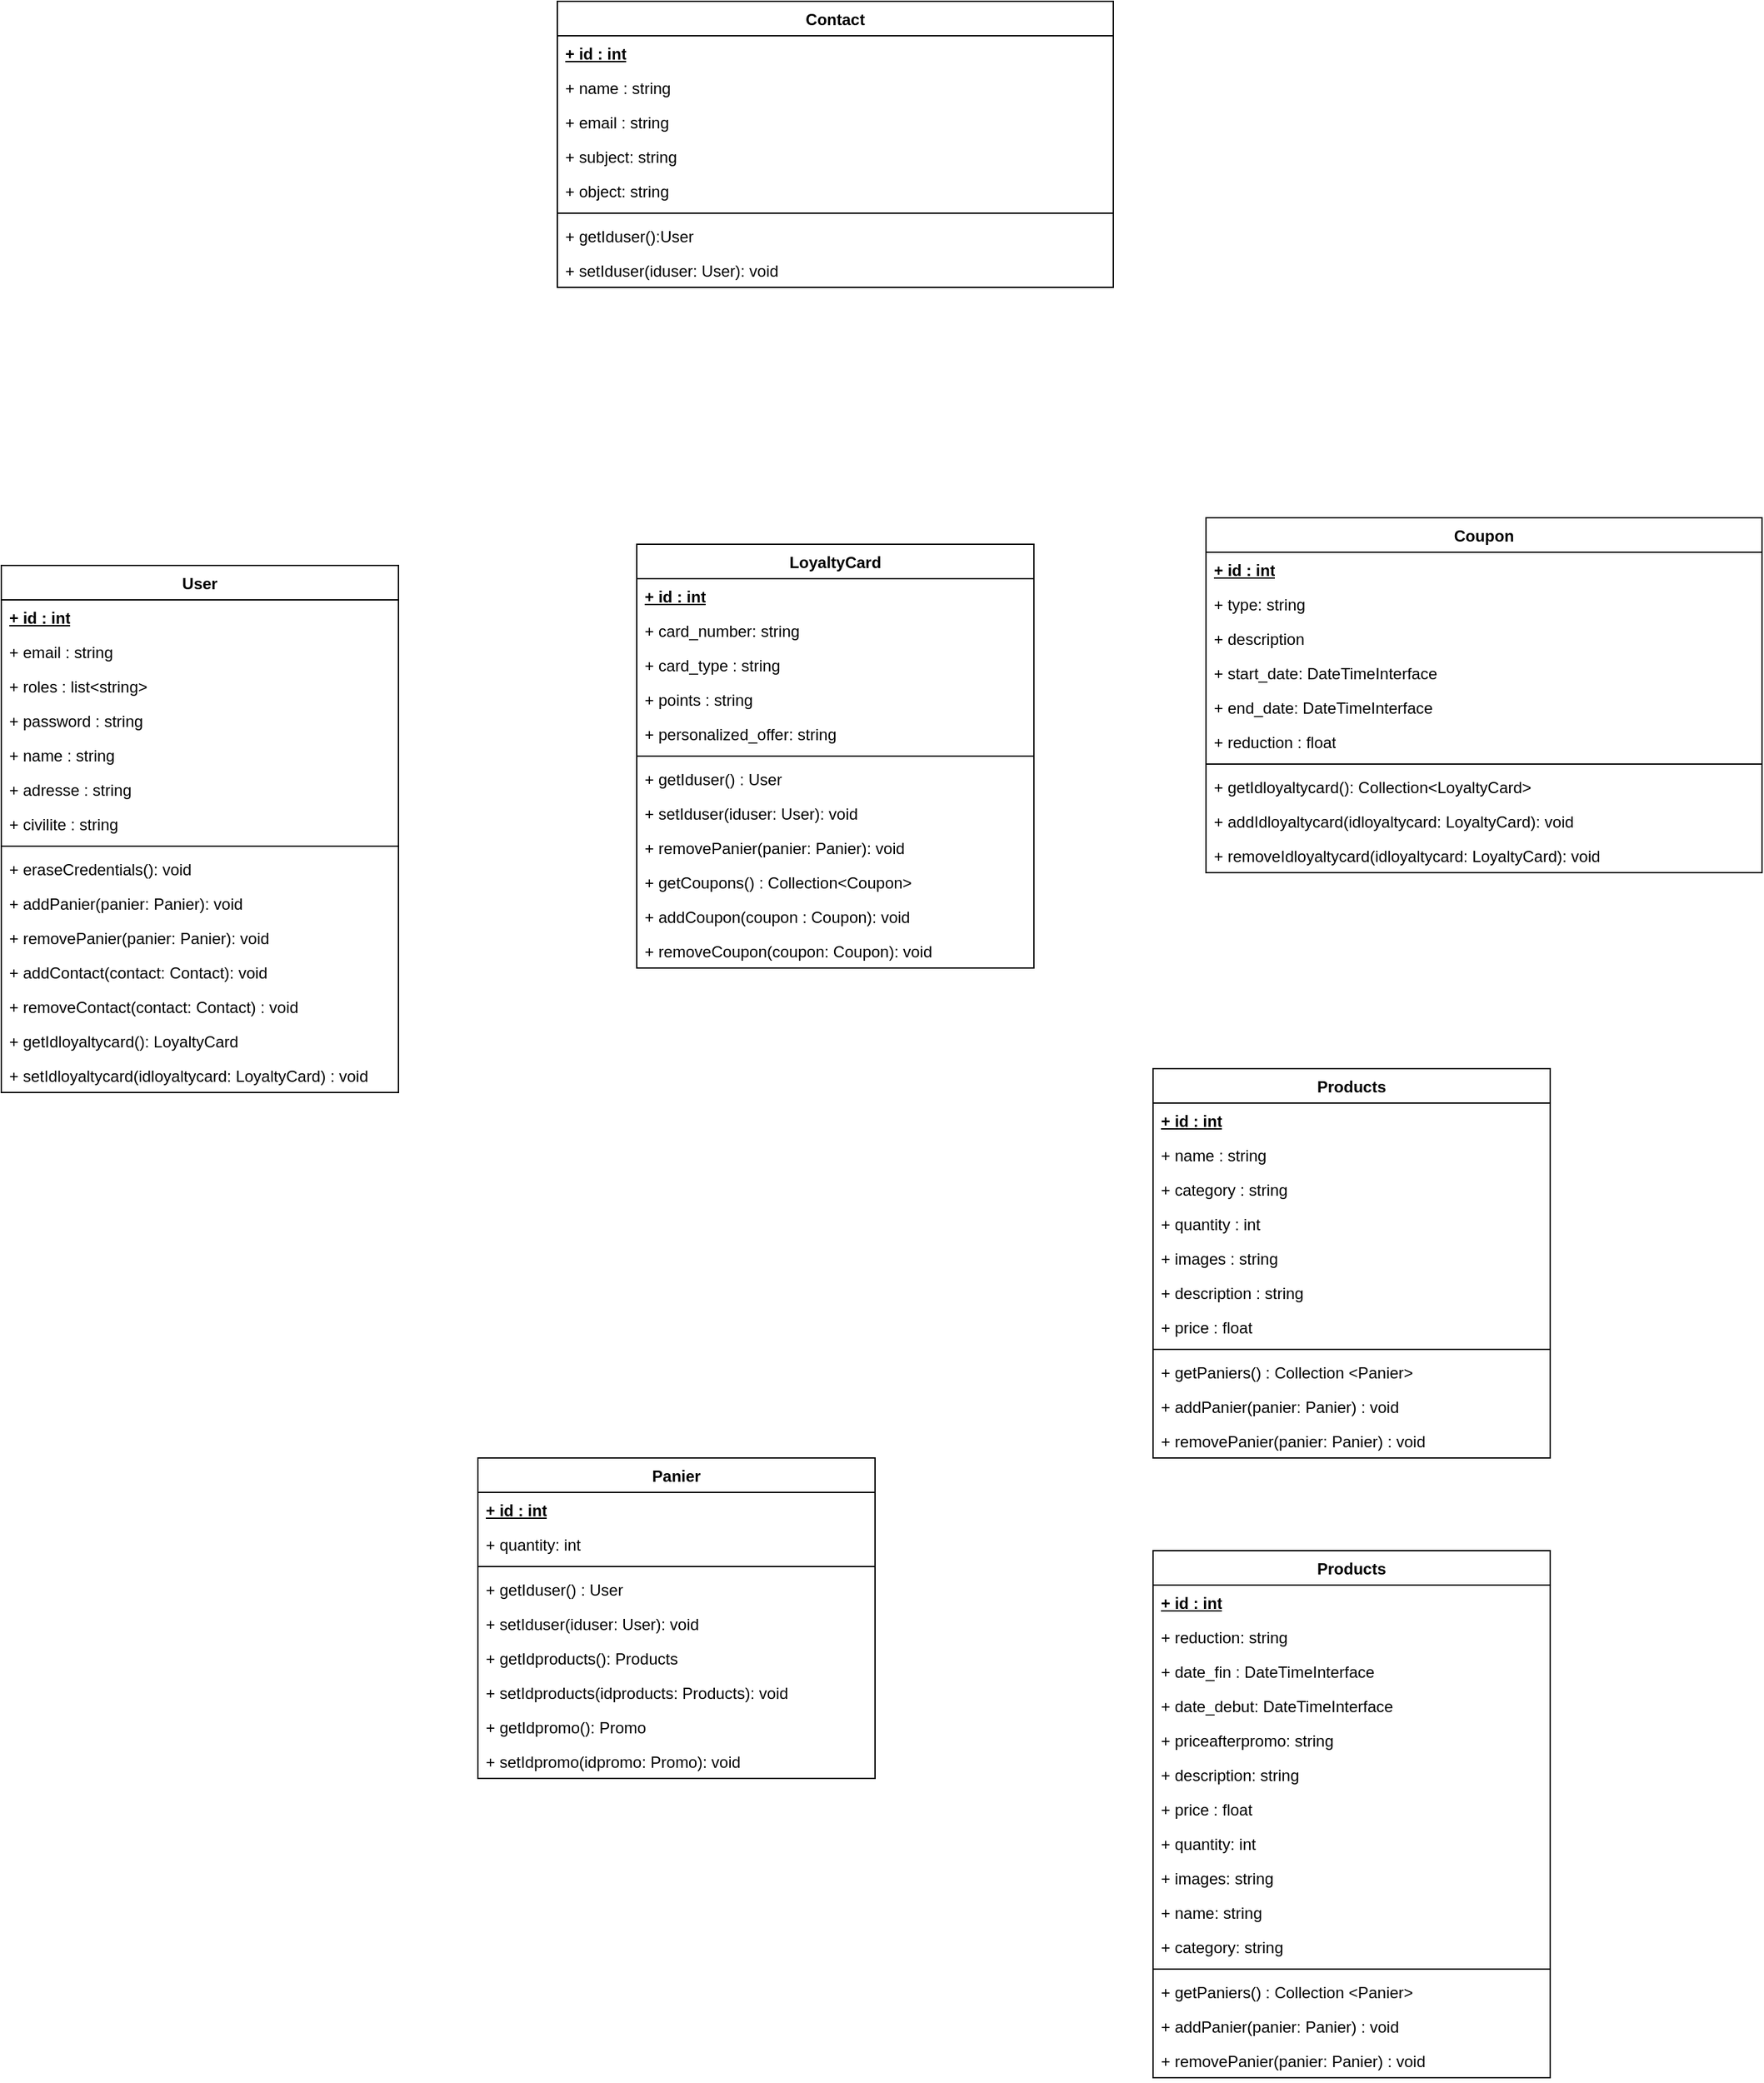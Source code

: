 <mxfile version="24.0.4" type="device">
  <diagram id="C5RBs43oDa-KdzZeNtuy" name="Page-1">
    <mxGraphModel dx="2196" dy="3225" grid="1" gridSize="10" guides="1" tooltips="1" connect="1" arrows="1" fold="1" page="1" pageScale="1" pageWidth="827" pageHeight="1169" math="0" shadow="0">
      <root>
        <mxCell id="WIyWlLk6GJQsqaUBKTNV-0" />
        <mxCell id="WIyWlLk6GJQsqaUBKTNV-1" parent="WIyWlLk6GJQsqaUBKTNV-0" />
        <mxCell id="ptott-B9hhMRcEoIsy_W-19" value="User" style="swimlane;fontStyle=1;align=center;verticalAlign=top;childLayout=stackLayout;horizontal=1;startSize=26;horizontalStack=0;resizeParent=1;resizeParentMax=0;resizeLast=0;collapsible=1;marginBottom=0;whiteSpace=wrap;html=1;" vertex="1" parent="WIyWlLk6GJQsqaUBKTNV-1">
          <mxGeometry x="80" y="-584" width="300" height="398" as="geometry" />
        </mxCell>
        <mxCell id="ptott-B9hhMRcEoIsy_W-20" value="&lt;b&gt;&lt;u&gt;+ id : int&lt;/u&gt;&lt;/b&gt;&lt;div&gt;&lt;br&gt;&lt;/div&gt;" style="text;strokeColor=none;fillColor=none;align=left;verticalAlign=top;spacingLeft=4;spacingRight=4;overflow=hidden;rotatable=0;points=[[0,0.5],[1,0.5]];portConstraint=eastwest;whiteSpace=wrap;html=1;" vertex="1" parent="ptott-B9hhMRcEoIsy_W-19">
          <mxGeometry y="26" width="300" height="26" as="geometry" />
        </mxCell>
        <mxCell id="ptott-B9hhMRcEoIsy_W-27" value="&lt;div&gt;+ email : string&lt;/div&gt;" style="text;strokeColor=none;fillColor=none;align=left;verticalAlign=top;spacingLeft=4;spacingRight=4;overflow=hidden;rotatable=0;points=[[0,0.5],[1,0.5]];portConstraint=eastwest;whiteSpace=wrap;html=1;" vertex="1" parent="ptott-B9hhMRcEoIsy_W-19">
          <mxGeometry y="52" width="300" height="26" as="geometry" />
        </mxCell>
        <mxCell id="ptott-B9hhMRcEoIsy_W-30" value="&lt;div&gt;+ roles : list&amp;lt;string&amp;gt;&lt;/div&gt;" style="text;strokeColor=none;fillColor=none;align=left;verticalAlign=top;spacingLeft=4;spacingRight=4;overflow=hidden;rotatable=0;points=[[0,0.5],[1,0.5]];portConstraint=eastwest;whiteSpace=wrap;html=1;" vertex="1" parent="ptott-B9hhMRcEoIsy_W-19">
          <mxGeometry y="78" width="300" height="26" as="geometry" />
        </mxCell>
        <mxCell id="ptott-B9hhMRcEoIsy_W-31" value="&lt;div&gt;+ password : string&lt;/div&gt;" style="text;strokeColor=none;fillColor=none;align=left;verticalAlign=top;spacingLeft=4;spacingRight=4;overflow=hidden;rotatable=0;points=[[0,0.5],[1,0.5]];portConstraint=eastwest;whiteSpace=wrap;html=1;" vertex="1" parent="ptott-B9hhMRcEoIsy_W-19">
          <mxGeometry y="104" width="300" height="26" as="geometry" />
        </mxCell>
        <mxCell id="ptott-B9hhMRcEoIsy_W-33" value="&lt;div&gt;+ name : string&lt;/div&gt;" style="text;strokeColor=none;fillColor=none;align=left;verticalAlign=top;spacingLeft=4;spacingRight=4;overflow=hidden;rotatable=0;points=[[0,0.5],[1,0.5]];portConstraint=eastwest;whiteSpace=wrap;html=1;" vertex="1" parent="ptott-B9hhMRcEoIsy_W-19">
          <mxGeometry y="130" width="300" height="26" as="geometry" />
        </mxCell>
        <mxCell id="ptott-B9hhMRcEoIsy_W-32" value="&lt;div&gt;+ adresse : string&lt;/div&gt;" style="text;strokeColor=none;fillColor=none;align=left;verticalAlign=top;spacingLeft=4;spacingRight=4;overflow=hidden;rotatable=0;points=[[0,0.5],[1,0.5]];portConstraint=eastwest;whiteSpace=wrap;html=1;" vertex="1" parent="ptott-B9hhMRcEoIsy_W-19">
          <mxGeometry y="156" width="300" height="26" as="geometry" />
        </mxCell>
        <mxCell id="ptott-B9hhMRcEoIsy_W-34" value="&lt;div&gt;+ civilite : string&lt;/div&gt;" style="text;strokeColor=none;fillColor=none;align=left;verticalAlign=top;spacingLeft=4;spacingRight=4;overflow=hidden;rotatable=0;points=[[0,0.5],[1,0.5]];portConstraint=eastwest;whiteSpace=wrap;html=1;" vertex="1" parent="ptott-B9hhMRcEoIsy_W-19">
          <mxGeometry y="182" width="300" height="26" as="geometry" />
        </mxCell>
        <mxCell id="ptott-B9hhMRcEoIsy_W-21" value="" style="line;strokeWidth=1;fillColor=none;align=left;verticalAlign=middle;spacingTop=-1;spacingLeft=3;spacingRight=3;rotatable=0;labelPosition=right;points=[];portConstraint=eastwest;strokeColor=inherit;" vertex="1" parent="ptott-B9hhMRcEoIsy_W-19">
          <mxGeometry y="208" width="300" height="8" as="geometry" />
        </mxCell>
        <mxCell id="ptott-B9hhMRcEoIsy_W-22" value="+&amp;nbsp;&lt;span style=&quot;background-color: initial;&quot;&gt;eraseCredentials(): void&lt;/span&gt;" style="text;strokeColor=none;fillColor=none;align=left;verticalAlign=top;spacingLeft=4;spacingRight=4;overflow=hidden;rotatable=0;points=[[0,0.5],[1,0.5]];portConstraint=eastwest;whiteSpace=wrap;html=1;" vertex="1" parent="ptott-B9hhMRcEoIsy_W-19">
          <mxGeometry y="216" width="300" height="26" as="geometry" />
        </mxCell>
        <mxCell id="ptott-B9hhMRcEoIsy_W-24" value="+&amp;nbsp;&lt;span style=&quot;background-color: initial;&quot;&gt;addPanier(panier: Panier): void&lt;/span&gt;" style="text;strokeColor=none;fillColor=none;align=left;verticalAlign=top;spacingLeft=4;spacingRight=4;overflow=hidden;rotatable=0;points=[[0,0.5],[1,0.5]];portConstraint=eastwest;whiteSpace=wrap;html=1;" vertex="1" parent="ptott-B9hhMRcEoIsy_W-19">
          <mxGeometry y="242" width="300" height="26" as="geometry" />
        </mxCell>
        <mxCell id="ptott-B9hhMRcEoIsy_W-25" value="+&amp;nbsp;&lt;span style=&quot;background-color: initial;&quot;&gt;removePanier(panier: Panier): void&lt;/span&gt;" style="text;strokeColor=none;fillColor=none;align=left;verticalAlign=top;spacingLeft=4;spacingRight=4;overflow=hidden;rotatable=0;points=[[0,0.5],[1,0.5]];portConstraint=eastwest;whiteSpace=wrap;html=1;" vertex="1" parent="ptott-B9hhMRcEoIsy_W-19">
          <mxGeometry y="268" width="300" height="26" as="geometry" />
        </mxCell>
        <mxCell id="ptott-B9hhMRcEoIsy_W-26" value="+ addContact(contact: Contact): void" style="text;strokeColor=none;fillColor=none;align=left;verticalAlign=top;spacingLeft=4;spacingRight=4;overflow=hidden;rotatable=0;points=[[0,0.5],[1,0.5]];portConstraint=eastwest;whiteSpace=wrap;html=1;" vertex="1" parent="ptott-B9hhMRcEoIsy_W-19">
          <mxGeometry y="294" width="300" height="26" as="geometry" />
        </mxCell>
        <mxCell id="ptott-B9hhMRcEoIsy_W-37" value="+ removeContact(contact: Contact) : void" style="text;strokeColor=none;fillColor=none;align=left;verticalAlign=top;spacingLeft=4;spacingRight=4;overflow=hidden;rotatable=0;points=[[0,0.5],[1,0.5]];portConstraint=eastwest;whiteSpace=wrap;html=1;" vertex="1" parent="ptott-B9hhMRcEoIsy_W-19">
          <mxGeometry y="320" width="300" height="26" as="geometry" />
        </mxCell>
        <mxCell id="ptott-B9hhMRcEoIsy_W-38" value="+ getIdloyaltycard(): LoyaltyCard" style="text;strokeColor=none;fillColor=none;align=left;verticalAlign=top;spacingLeft=4;spacingRight=4;overflow=hidden;rotatable=0;points=[[0,0.5],[1,0.5]];portConstraint=eastwest;whiteSpace=wrap;html=1;" vertex="1" parent="ptott-B9hhMRcEoIsy_W-19">
          <mxGeometry y="346" width="300" height="26" as="geometry" />
        </mxCell>
        <mxCell id="ptott-B9hhMRcEoIsy_W-39" value="+ setIdloyaltycard(idloyaltycard: LoyaltyCard) : void" style="text;strokeColor=none;fillColor=none;align=left;verticalAlign=top;spacingLeft=4;spacingRight=4;overflow=hidden;rotatable=0;points=[[0,0.5],[1,0.5]];portConstraint=eastwest;whiteSpace=wrap;html=1;" vertex="1" parent="ptott-B9hhMRcEoIsy_W-19">
          <mxGeometry y="372" width="300" height="26" as="geometry" />
        </mxCell>
        <mxCell id="ptott-B9hhMRcEoIsy_W-41" value="LoyaltyCard" style="swimlane;fontStyle=1;align=center;verticalAlign=top;childLayout=stackLayout;horizontal=1;startSize=26;horizontalStack=0;resizeParent=1;resizeParentMax=0;resizeLast=0;collapsible=1;marginBottom=0;whiteSpace=wrap;html=1;" vertex="1" parent="WIyWlLk6GJQsqaUBKTNV-1">
          <mxGeometry x="560" y="-600" width="300" height="320" as="geometry" />
        </mxCell>
        <mxCell id="ptott-B9hhMRcEoIsy_W-42" value="&lt;b&gt;&lt;u&gt;+ id : int&lt;/u&gt;&lt;/b&gt;&lt;div&gt;&lt;br&gt;&lt;/div&gt;" style="text;strokeColor=none;fillColor=none;align=left;verticalAlign=top;spacingLeft=4;spacingRight=4;overflow=hidden;rotatable=0;points=[[0,0.5],[1,0.5]];portConstraint=eastwest;whiteSpace=wrap;html=1;" vertex="1" parent="ptott-B9hhMRcEoIsy_W-41">
          <mxGeometry y="26" width="300" height="26" as="geometry" />
        </mxCell>
        <mxCell id="ptott-B9hhMRcEoIsy_W-43" value="&lt;div&gt;+ card_number: string&lt;/div&gt;" style="text;strokeColor=none;fillColor=none;align=left;verticalAlign=top;spacingLeft=4;spacingRight=4;overflow=hidden;rotatable=0;points=[[0,0.5],[1,0.5]];portConstraint=eastwest;whiteSpace=wrap;html=1;" vertex="1" parent="ptott-B9hhMRcEoIsy_W-41">
          <mxGeometry y="52" width="300" height="26" as="geometry" />
        </mxCell>
        <mxCell id="ptott-B9hhMRcEoIsy_W-44" value="&lt;div&gt;+ card_type : string&lt;/div&gt;" style="text;strokeColor=none;fillColor=none;align=left;verticalAlign=top;spacingLeft=4;spacingRight=4;overflow=hidden;rotatable=0;points=[[0,0.5],[1,0.5]];portConstraint=eastwest;whiteSpace=wrap;html=1;" vertex="1" parent="ptott-B9hhMRcEoIsy_W-41">
          <mxGeometry y="78" width="300" height="26" as="geometry" />
        </mxCell>
        <mxCell id="ptott-B9hhMRcEoIsy_W-45" value="&lt;div&gt;+ points : string&lt;/div&gt;" style="text;strokeColor=none;fillColor=none;align=left;verticalAlign=top;spacingLeft=4;spacingRight=4;overflow=hidden;rotatable=0;points=[[0,0.5],[1,0.5]];portConstraint=eastwest;whiteSpace=wrap;html=1;" vertex="1" parent="ptott-B9hhMRcEoIsy_W-41">
          <mxGeometry y="104" width="300" height="26" as="geometry" />
        </mxCell>
        <mxCell id="ptott-B9hhMRcEoIsy_W-46" value="&lt;div&gt;+ personalized_offer: string&lt;/div&gt;" style="text;strokeColor=none;fillColor=none;align=left;verticalAlign=top;spacingLeft=4;spacingRight=4;overflow=hidden;rotatable=0;points=[[0,0.5],[1,0.5]];portConstraint=eastwest;whiteSpace=wrap;html=1;" vertex="1" parent="ptott-B9hhMRcEoIsy_W-41">
          <mxGeometry y="130" width="300" height="26" as="geometry" />
        </mxCell>
        <mxCell id="ptott-B9hhMRcEoIsy_W-49" value="" style="line;strokeWidth=1;fillColor=none;align=left;verticalAlign=middle;spacingTop=-1;spacingLeft=3;spacingRight=3;rotatable=0;labelPosition=right;points=[];portConstraint=eastwest;strokeColor=inherit;" vertex="1" parent="ptott-B9hhMRcEoIsy_W-41">
          <mxGeometry y="156" width="300" height="8" as="geometry" />
        </mxCell>
        <mxCell id="ptott-B9hhMRcEoIsy_W-50" value="+ getIduser() : User" style="text;strokeColor=none;fillColor=none;align=left;verticalAlign=top;spacingLeft=4;spacingRight=4;overflow=hidden;rotatable=0;points=[[0,0.5],[1,0.5]];portConstraint=eastwest;whiteSpace=wrap;html=1;" vertex="1" parent="ptott-B9hhMRcEoIsy_W-41">
          <mxGeometry y="164" width="300" height="26" as="geometry" />
        </mxCell>
        <mxCell id="ptott-B9hhMRcEoIsy_W-51" value="+ setIduser(iduser: User): void" style="text;strokeColor=none;fillColor=none;align=left;verticalAlign=top;spacingLeft=4;spacingRight=4;overflow=hidden;rotatable=0;points=[[0,0.5],[1,0.5]];portConstraint=eastwest;whiteSpace=wrap;html=1;" vertex="1" parent="ptott-B9hhMRcEoIsy_W-41">
          <mxGeometry y="190" width="300" height="26" as="geometry" />
        </mxCell>
        <mxCell id="ptott-B9hhMRcEoIsy_W-52" value="+&amp;nbsp;&lt;span style=&quot;background-color: initial;&quot;&gt;removePanier(panier: Panier): void&lt;/span&gt;" style="text;strokeColor=none;fillColor=none;align=left;verticalAlign=top;spacingLeft=4;spacingRight=4;overflow=hidden;rotatable=0;points=[[0,0.5],[1,0.5]];portConstraint=eastwest;whiteSpace=wrap;html=1;" vertex="1" parent="ptott-B9hhMRcEoIsy_W-41">
          <mxGeometry y="216" width="300" height="26" as="geometry" />
        </mxCell>
        <mxCell id="ptott-B9hhMRcEoIsy_W-53" value="+ getCoupons() : Collection&amp;lt;Coupon&amp;gt;" style="text;strokeColor=none;fillColor=none;align=left;verticalAlign=top;spacingLeft=4;spacingRight=4;overflow=hidden;rotatable=0;points=[[0,0.5],[1,0.5]];portConstraint=eastwest;whiteSpace=wrap;html=1;" vertex="1" parent="ptott-B9hhMRcEoIsy_W-41">
          <mxGeometry y="242" width="300" height="26" as="geometry" />
        </mxCell>
        <mxCell id="ptott-B9hhMRcEoIsy_W-54" value="+ addCoupon(coupon : Coupon): void" style="text;strokeColor=none;fillColor=none;align=left;verticalAlign=top;spacingLeft=4;spacingRight=4;overflow=hidden;rotatable=0;points=[[0,0.5],[1,0.5]];portConstraint=eastwest;whiteSpace=wrap;html=1;" vertex="1" parent="ptott-B9hhMRcEoIsy_W-41">
          <mxGeometry y="268" width="300" height="26" as="geometry" />
        </mxCell>
        <mxCell id="ptott-B9hhMRcEoIsy_W-55" value="+ removeCoupon(coupon: Coupon): void" style="text;strokeColor=none;fillColor=none;align=left;verticalAlign=top;spacingLeft=4;spacingRight=4;overflow=hidden;rotatable=0;points=[[0,0.5],[1,0.5]];portConstraint=eastwest;whiteSpace=wrap;html=1;" vertex="1" parent="ptott-B9hhMRcEoIsy_W-41">
          <mxGeometry y="294" width="300" height="26" as="geometry" />
        </mxCell>
        <mxCell id="ptott-B9hhMRcEoIsy_W-59" value="Panier" style="swimlane;fontStyle=1;align=center;verticalAlign=top;childLayout=stackLayout;horizontal=1;startSize=26;horizontalStack=0;resizeParent=1;resizeParentMax=0;resizeLast=0;collapsible=1;marginBottom=0;whiteSpace=wrap;html=1;" vertex="1" parent="WIyWlLk6GJQsqaUBKTNV-1">
          <mxGeometry x="440" y="90" width="300" height="242" as="geometry" />
        </mxCell>
        <mxCell id="ptott-B9hhMRcEoIsy_W-60" value="&lt;b&gt;&lt;u&gt;+ id : int&lt;/u&gt;&lt;/b&gt;&lt;div&gt;&lt;br&gt;&lt;/div&gt;" style="text;strokeColor=none;fillColor=none;align=left;verticalAlign=top;spacingLeft=4;spacingRight=4;overflow=hidden;rotatable=0;points=[[0,0.5],[1,0.5]];portConstraint=eastwest;whiteSpace=wrap;html=1;" vertex="1" parent="ptott-B9hhMRcEoIsy_W-59">
          <mxGeometry y="26" width="300" height="26" as="geometry" />
        </mxCell>
        <mxCell id="ptott-B9hhMRcEoIsy_W-62" value="&lt;div&gt;+ quantity: int&lt;/div&gt;" style="text;strokeColor=none;fillColor=none;align=left;verticalAlign=top;spacingLeft=4;spacingRight=4;overflow=hidden;rotatable=0;points=[[0,0.5],[1,0.5]];portConstraint=eastwest;whiteSpace=wrap;html=1;" vertex="1" parent="ptott-B9hhMRcEoIsy_W-59">
          <mxGeometry y="52" width="300" height="26" as="geometry" />
        </mxCell>
        <mxCell id="ptott-B9hhMRcEoIsy_W-65" value="" style="line;strokeWidth=1;fillColor=none;align=left;verticalAlign=middle;spacingTop=-1;spacingLeft=3;spacingRight=3;rotatable=0;labelPosition=right;points=[];portConstraint=eastwest;strokeColor=inherit;" vertex="1" parent="ptott-B9hhMRcEoIsy_W-59">
          <mxGeometry y="78" width="300" height="8" as="geometry" />
        </mxCell>
        <mxCell id="ptott-B9hhMRcEoIsy_W-66" value="+ getIduser() : User" style="text;strokeColor=none;fillColor=none;align=left;verticalAlign=top;spacingLeft=4;spacingRight=4;overflow=hidden;rotatable=0;points=[[0,0.5],[1,0.5]];portConstraint=eastwest;whiteSpace=wrap;html=1;" vertex="1" parent="ptott-B9hhMRcEoIsy_W-59">
          <mxGeometry y="86" width="300" height="26" as="geometry" />
        </mxCell>
        <mxCell id="ptott-B9hhMRcEoIsy_W-67" value="+ setIduser(iduser: User): void" style="text;strokeColor=none;fillColor=none;align=left;verticalAlign=top;spacingLeft=4;spacingRight=4;overflow=hidden;rotatable=0;points=[[0,0.5],[1,0.5]];portConstraint=eastwest;whiteSpace=wrap;html=1;" vertex="1" parent="ptott-B9hhMRcEoIsy_W-59">
          <mxGeometry y="112" width="300" height="26" as="geometry" />
        </mxCell>
        <mxCell id="ptott-B9hhMRcEoIsy_W-68" value="+ getIdproducts(): Products" style="text;strokeColor=none;fillColor=none;align=left;verticalAlign=top;spacingLeft=4;spacingRight=4;overflow=hidden;rotatable=0;points=[[0,0.5],[1,0.5]];portConstraint=eastwest;whiteSpace=wrap;html=1;" vertex="1" parent="ptott-B9hhMRcEoIsy_W-59">
          <mxGeometry y="138" width="300" height="26" as="geometry" />
        </mxCell>
        <mxCell id="ptott-B9hhMRcEoIsy_W-69" value="+ setIdproducts(idproducts: Products): void" style="text;strokeColor=none;fillColor=none;align=left;verticalAlign=top;spacingLeft=4;spacingRight=4;overflow=hidden;rotatable=0;points=[[0,0.5],[1,0.5]];portConstraint=eastwest;whiteSpace=wrap;html=1;" vertex="1" parent="ptott-B9hhMRcEoIsy_W-59">
          <mxGeometry y="164" width="300" height="26" as="geometry" />
        </mxCell>
        <mxCell id="ptott-B9hhMRcEoIsy_W-70" value="+ getIdpromo(): Promo" style="text;strokeColor=none;fillColor=none;align=left;verticalAlign=top;spacingLeft=4;spacingRight=4;overflow=hidden;rotatable=0;points=[[0,0.5],[1,0.5]];portConstraint=eastwest;whiteSpace=wrap;html=1;" vertex="1" parent="ptott-B9hhMRcEoIsy_W-59">
          <mxGeometry y="190" width="300" height="26" as="geometry" />
        </mxCell>
        <mxCell id="ptott-B9hhMRcEoIsy_W-71" value="+ setIdpromo(idpromo: Promo): void" style="text;strokeColor=none;fillColor=none;align=left;verticalAlign=top;spacingLeft=4;spacingRight=4;overflow=hidden;rotatable=0;points=[[0,0.5],[1,0.5]];portConstraint=eastwest;whiteSpace=wrap;html=1;" vertex="1" parent="ptott-B9hhMRcEoIsy_W-59">
          <mxGeometry y="216" width="300" height="26" as="geometry" />
        </mxCell>
        <mxCell id="ptott-B9hhMRcEoIsy_W-85" value="Products" style="swimlane;fontStyle=1;align=center;verticalAlign=top;childLayout=stackLayout;horizontal=1;startSize=26;horizontalStack=0;resizeParent=1;resizeParentMax=0;resizeLast=0;collapsible=1;marginBottom=0;whiteSpace=wrap;html=1;" vertex="1" parent="WIyWlLk6GJQsqaUBKTNV-1">
          <mxGeometry x="950" y="-204" width="300" height="294" as="geometry" />
        </mxCell>
        <mxCell id="ptott-B9hhMRcEoIsy_W-86" value="&lt;b&gt;&lt;u&gt;+ id : int&lt;/u&gt;&lt;/b&gt;&lt;div&gt;&lt;br&gt;&lt;/div&gt;" style="text;strokeColor=none;fillColor=none;align=left;verticalAlign=top;spacingLeft=4;spacingRight=4;overflow=hidden;rotatable=0;points=[[0,0.5],[1,0.5]];portConstraint=eastwest;whiteSpace=wrap;html=1;" vertex="1" parent="ptott-B9hhMRcEoIsy_W-85">
          <mxGeometry y="26" width="300" height="26" as="geometry" />
        </mxCell>
        <mxCell id="ptott-B9hhMRcEoIsy_W-90" value="&lt;div&gt;+ name : string&lt;/div&gt;" style="text;strokeColor=none;fillColor=none;align=left;verticalAlign=top;spacingLeft=4;spacingRight=4;overflow=hidden;rotatable=0;points=[[0,0.5],[1,0.5]];portConstraint=eastwest;whiteSpace=wrap;html=1;" vertex="1" parent="ptott-B9hhMRcEoIsy_W-85">
          <mxGeometry y="52" width="300" height="26" as="geometry" />
        </mxCell>
        <mxCell id="ptott-B9hhMRcEoIsy_W-91" value="&lt;div&gt;+ category : string&lt;/div&gt;" style="text;strokeColor=none;fillColor=none;align=left;verticalAlign=top;spacingLeft=4;spacingRight=4;overflow=hidden;rotatable=0;points=[[0,0.5],[1,0.5]];portConstraint=eastwest;whiteSpace=wrap;html=1;" vertex="1" parent="ptott-B9hhMRcEoIsy_W-85">
          <mxGeometry y="78" width="300" height="26" as="geometry" />
        </mxCell>
        <mxCell id="ptott-B9hhMRcEoIsy_W-92" value="&lt;div&gt;+ quantity : int&lt;/div&gt;" style="text;strokeColor=none;fillColor=none;align=left;verticalAlign=top;spacingLeft=4;spacingRight=4;overflow=hidden;rotatable=0;points=[[0,0.5],[1,0.5]];portConstraint=eastwest;whiteSpace=wrap;html=1;" vertex="1" parent="ptott-B9hhMRcEoIsy_W-85">
          <mxGeometry y="104" width="300" height="26" as="geometry" />
        </mxCell>
        <mxCell id="ptott-B9hhMRcEoIsy_W-101" value="&lt;div&gt;+ images : string&lt;/div&gt;" style="text;strokeColor=none;fillColor=none;align=left;verticalAlign=top;spacingLeft=4;spacingRight=4;overflow=hidden;rotatable=0;points=[[0,0.5],[1,0.5]];portConstraint=eastwest;whiteSpace=wrap;html=1;" vertex="1" parent="ptott-B9hhMRcEoIsy_W-85">
          <mxGeometry y="130" width="300" height="26" as="geometry" />
        </mxCell>
        <mxCell id="ptott-B9hhMRcEoIsy_W-102" value="&lt;div&gt;+ description : string&lt;/div&gt;" style="text;strokeColor=none;fillColor=none;align=left;verticalAlign=top;spacingLeft=4;spacingRight=4;overflow=hidden;rotatable=0;points=[[0,0.5],[1,0.5]];portConstraint=eastwest;whiteSpace=wrap;html=1;" vertex="1" parent="ptott-B9hhMRcEoIsy_W-85">
          <mxGeometry y="156" width="300" height="26" as="geometry" />
        </mxCell>
        <mxCell id="ptott-B9hhMRcEoIsy_W-103" value="&lt;div&gt;+ price : float&lt;/div&gt;" style="text;strokeColor=none;fillColor=none;align=left;verticalAlign=top;spacingLeft=4;spacingRight=4;overflow=hidden;rotatable=0;points=[[0,0.5],[1,0.5]];portConstraint=eastwest;whiteSpace=wrap;html=1;" vertex="1" parent="ptott-B9hhMRcEoIsy_W-85">
          <mxGeometry y="182" width="300" height="26" as="geometry" />
        </mxCell>
        <mxCell id="ptott-B9hhMRcEoIsy_W-93" value="" style="line;strokeWidth=1;fillColor=none;align=left;verticalAlign=middle;spacingTop=-1;spacingLeft=3;spacingRight=3;rotatable=0;labelPosition=right;points=[];portConstraint=eastwest;strokeColor=inherit;" vertex="1" parent="ptott-B9hhMRcEoIsy_W-85">
          <mxGeometry y="208" width="300" height="8" as="geometry" />
        </mxCell>
        <mxCell id="ptott-B9hhMRcEoIsy_W-94" value="&lt;span style=&quot;background-color: initial;&quot;&gt;+ getPaniers() : Collection &amp;lt;Panier&amp;gt;&lt;/span&gt;" style="text;strokeColor=none;fillColor=none;align=left;verticalAlign=top;spacingLeft=4;spacingRight=4;overflow=hidden;rotatable=0;points=[[0,0.5],[1,0.5]];portConstraint=eastwest;whiteSpace=wrap;html=1;" vertex="1" parent="ptott-B9hhMRcEoIsy_W-85">
          <mxGeometry y="216" width="300" height="26" as="geometry" />
        </mxCell>
        <mxCell id="ptott-B9hhMRcEoIsy_W-95" value="+ addPanier(panier: Panier) : void" style="text;strokeColor=none;fillColor=none;align=left;verticalAlign=top;spacingLeft=4;spacingRight=4;overflow=hidden;rotatable=0;points=[[0,0.5],[1,0.5]];portConstraint=eastwest;whiteSpace=wrap;html=1;" vertex="1" parent="ptott-B9hhMRcEoIsy_W-85">
          <mxGeometry y="242" width="300" height="26" as="geometry" />
        </mxCell>
        <mxCell id="ptott-B9hhMRcEoIsy_W-96" value="+ removePanier(panier: Panier) : void" style="text;strokeColor=none;fillColor=none;align=left;verticalAlign=top;spacingLeft=4;spacingRight=4;overflow=hidden;rotatable=0;points=[[0,0.5],[1,0.5]];portConstraint=eastwest;whiteSpace=wrap;html=1;" vertex="1" parent="ptott-B9hhMRcEoIsy_W-85">
          <mxGeometry y="268" width="300" height="26" as="geometry" />
        </mxCell>
        <mxCell id="ptott-B9hhMRcEoIsy_W-105" value="Products" style="swimlane;fontStyle=1;align=center;verticalAlign=top;childLayout=stackLayout;horizontal=1;startSize=26;horizontalStack=0;resizeParent=1;resizeParentMax=0;resizeLast=0;collapsible=1;marginBottom=0;whiteSpace=wrap;html=1;" vertex="1" parent="WIyWlLk6GJQsqaUBKTNV-1">
          <mxGeometry x="950" y="160" width="300" height="398" as="geometry" />
        </mxCell>
        <mxCell id="ptott-B9hhMRcEoIsy_W-106" value="&lt;b&gt;&lt;u&gt;+ id : int&lt;/u&gt;&lt;/b&gt;&lt;div&gt;&lt;br&gt;&lt;/div&gt;" style="text;strokeColor=none;fillColor=none;align=left;verticalAlign=top;spacingLeft=4;spacingRight=4;overflow=hidden;rotatable=0;points=[[0,0.5],[1,0.5]];portConstraint=eastwest;whiteSpace=wrap;html=1;" vertex="1" parent="ptott-B9hhMRcEoIsy_W-105">
          <mxGeometry y="26" width="300" height="26" as="geometry" />
        </mxCell>
        <mxCell id="ptott-B9hhMRcEoIsy_W-107" value="&lt;div&gt;+ reduction: string&lt;/div&gt;" style="text;strokeColor=none;fillColor=none;align=left;verticalAlign=top;spacingLeft=4;spacingRight=4;overflow=hidden;rotatable=0;points=[[0,0.5],[1,0.5]];portConstraint=eastwest;whiteSpace=wrap;html=1;" vertex="1" parent="ptott-B9hhMRcEoIsy_W-105">
          <mxGeometry y="52" width="300" height="26" as="geometry" />
        </mxCell>
        <mxCell id="ptott-B9hhMRcEoIsy_W-108" value="&lt;div&gt;+ date_fin : DateTimeInterface&lt;/div&gt;" style="text;strokeColor=none;fillColor=none;align=left;verticalAlign=top;spacingLeft=4;spacingRight=4;overflow=hidden;rotatable=0;points=[[0,0.5],[1,0.5]];portConstraint=eastwest;whiteSpace=wrap;html=1;" vertex="1" parent="ptott-B9hhMRcEoIsy_W-105">
          <mxGeometry y="78" width="300" height="26" as="geometry" />
        </mxCell>
        <mxCell id="ptott-B9hhMRcEoIsy_W-109" value="&lt;div&gt;+ date_debut: DateTimeInterface&lt;/div&gt;" style="text;strokeColor=none;fillColor=none;align=left;verticalAlign=top;spacingLeft=4;spacingRight=4;overflow=hidden;rotatable=0;points=[[0,0.5],[1,0.5]];portConstraint=eastwest;whiteSpace=wrap;html=1;" vertex="1" parent="ptott-B9hhMRcEoIsy_W-105">
          <mxGeometry y="104" width="300" height="26" as="geometry" />
        </mxCell>
        <mxCell id="ptott-B9hhMRcEoIsy_W-110" value="&lt;div&gt;+ priceafterpromo: string&lt;/div&gt;" style="text;strokeColor=none;fillColor=none;align=left;verticalAlign=top;spacingLeft=4;spacingRight=4;overflow=hidden;rotatable=0;points=[[0,0.5],[1,0.5]];portConstraint=eastwest;whiteSpace=wrap;html=1;" vertex="1" parent="ptott-B9hhMRcEoIsy_W-105">
          <mxGeometry y="130" width="300" height="26" as="geometry" />
        </mxCell>
        <mxCell id="ptott-B9hhMRcEoIsy_W-111" value="&lt;div&gt;+ description: string&lt;/div&gt;" style="text;strokeColor=none;fillColor=none;align=left;verticalAlign=top;spacingLeft=4;spacingRight=4;overflow=hidden;rotatable=0;points=[[0,0.5],[1,0.5]];portConstraint=eastwest;whiteSpace=wrap;html=1;" vertex="1" parent="ptott-B9hhMRcEoIsy_W-105">
          <mxGeometry y="156" width="300" height="26" as="geometry" />
        </mxCell>
        <mxCell id="ptott-B9hhMRcEoIsy_W-112" value="&lt;div&gt;+ price : float&lt;/div&gt;" style="text;strokeColor=none;fillColor=none;align=left;verticalAlign=top;spacingLeft=4;spacingRight=4;overflow=hidden;rotatable=0;points=[[0,0.5],[1,0.5]];portConstraint=eastwest;whiteSpace=wrap;html=1;" vertex="1" parent="ptott-B9hhMRcEoIsy_W-105">
          <mxGeometry y="182" width="300" height="26" as="geometry" />
        </mxCell>
        <mxCell id="ptott-B9hhMRcEoIsy_W-117" value="&lt;div&gt;+ quantity: int&lt;/div&gt;" style="text;strokeColor=none;fillColor=none;align=left;verticalAlign=top;spacingLeft=4;spacingRight=4;overflow=hidden;rotatable=0;points=[[0,0.5],[1,0.5]];portConstraint=eastwest;whiteSpace=wrap;html=1;" vertex="1" parent="ptott-B9hhMRcEoIsy_W-105">
          <mxGeometry y="208" width="300" height="26" as="geometry" />
        </mxCell>
        <mxCell id="ptott-B9hhMRcEoIsy_W-118" value="&lt;div&gt;+ images: string&lt;/div&gt;" style="text;strokeColor=none;fillColor=none;align=left;verticalAlign=top;spacingLeft=4;spacingRight=4;overflow=hidden;rotatable=0;points=[[0,0.5],[1,0.5]];portConstraint=eastwest;whiteSpace=wrap;html=1;" vertex="1" parent="ptott-B9hhMRcEoIsy_W-105">
          <mxGeometry y="234" width="300" height="26" as="geometry" />
        </mxCell>
        <mxCell id="ptott-B9hhMRcEoIsy_W-119" value="&lt;div&gt;+ name: string&lt;/div&gt;" style="text;strokeColor=none;fillColor=none;align=left;verticalAlign=top;spacingLeft=4;spacingRight=4;overflow=hidden;rotatable=0;points=[[0,0.5],[1,0.5]];portConstraint=eastwest;whiteSpace=wrap;html=1;" vertex="1" parent="ptott-B9hhMRcEoIsy_W-105">
          <mxGeometry y="260" width="300" height="26" as="geometry" />
        </mxCell>
        <mxCell id="ptott-B9hhMRcEoIsy_W-120" value="&lt;div&gt;+ category: string&lt;/div&gt;" style="text;strokeColor=none;fillColor=none;align=left;verticalAlign=top;spacingLeft=4;spacingRight=4;overflow=hidden;rotatable=0;points=[[0,0.5],[1,0.5]];portConstraint=eastwest;whiteSpace=wrap;html=1;" vertex="1" parent="ptott-B9hhMRcEoIsy_W-105">
          <mxGeometry y="286" width="300" height="26" as="geometry" />
        </mxCell>
        <mxCell id="ptott-B9hhMRcEoIsy_W-113" value="" style="line;strokeWidth=1;fillColor=none;align=left;verticalAlign=middle;spacingTop=-1;spacingLeft=3;spacingRight=3;rotatable=0;labelPosition=right;points=[];portConstraint=eastwest;strokeColor=inherit;" vertex="1" parent="ptott-B9hhMRcEoIsy_W-105">
          <mxGeometry y="312" width="300" height="8" as="geometry" />
        </mxCell>
        <mxCell id="ptott-B9hhMRcEoIsy_W-114" value="&lt;span style=&quot;background-color: initial;&quot;&gt;+ getPaniers() : Collection &amp;lt;Panier&amp;gt;&lt;/span&gt;" style="text;strokeColor=none;fillColor=none;align=left;verticalAlign=top;spacingLeft=4;spacingRight=4;overflow=hidden;rotatable=0;points=[[0,0.5],[1,0.5]];portConstraint=eastwest;whiteSpace=wrap;html=1;" vertex="1" parent="ptott-B9hhMRcEoIsy_W-105">
          <mxGeometry y="320" width="300" height="26" as="geometry" />
        </mxCell>
        <mxCell id="ptott-B9hhMRcEoIsy_W-115" value="+ addPanier(panier: Panier) : void" style="text;strokeColor=none;fillColor=none;align=left;verticalAlign=top;spacingLeft=4;spacingRight=4;overflow=hidden;rotatable=0;points=[[0,0.5],[1,0.5]];portConstraint=eastwest;whiteSpace=wrap;html=1;" vertex="1" parent="ptott-B9hhMRcEoIsy_W-105">
          <mxGeometry y="346" width="300" height="26" as="geometry" />
        </mxCell>
        <mxCell id="ptott-B9hhMRcEoIsy_W-116" value="+ removePanier(panier: Panier) : void" style="text;strokeColor=none;fillColor=none;align=left;verticalAlign=top;spacingLeft=4;spacingRight=4;overflow=hidden;rotatable=0;points=[[0,0.5],[1,0.5]];portConstraint=eastwest;whiteSpace=wrap;html=1;" vertex="1" parent="ptott-B9hhMRcEoIsy_W-105">
          <mxGeometry y="372" width="300" height="26" as="geometry" />
        </mxCell>
        <mxCell id="ptott-B9hhMRcEoIsy_W-121" value="Coupon" style="swimlane;fontStyle=1;align=center;verticalAlign=top;childLayout=stackLayout;horizontal=1;startSize=26;horizontalStack=0;resizeParent=1;resizeParentMax=0;resizeLast=0;collapsible=1;marginBottom=0;whiteSpace=wrap;html=1;" vertex="1" parent="WIyWlLk6GJQsqaUBKTNV-1">
          <mxGeometry x="990" y="-620" width="420" height="268" as="geometry" />
        </mxCell>
        <mxCell id="ptott-B9hhMRcEoIsy_W-122" value="&lt;b&gt;&lt;u&gt;+ id : int&lt;/u&gt;&lt;/b&gt;&lt;div&gt;&lt;br&gt;&lt;/div&gt;" style="text;strokeColor=none;fillColor=none;align=left;verticalAlign=top;spacingLeft=4;spacingRight=4;overflow=hidden;rotatable=0;points=[[0,0.5],[1,0.5]];portConstraint=eastwest;whiteSpace=wrap;html=1;" vertex="1" parent="ptott-B9hhMRcEoIsy_W-121">
          <mxGeometry y="26" width="420" height="26" as="geometry" />
        </mxCell>
        <mxCell id="ptott-B9hhMRcEoIsy_W-123" value="&lt;div&gt;+ type: string&lt;/div&gt;" style="text;strokeColor=none;fillColor=none;align=left;verticalAlign=top;spacingLeft=4;spacingRight=4;overflow=hidden;rotatable=0;points=[[0,0.5],[1,0.5]];portConstraint=eastwest;whiteSpace=wrap;html=1;" vertex="1" parent="ptott-B9hhMRcEoIsy_W-121">
          <mxGeometry y="52" width="420" height="26" as="geometry" />
        </mxCell>
        <mxCell id="ptott-B9hhMRcEoIsy_W-124" value="&lt;div&gt;+ description&lt;/div&gt;" style="text;strokeColor=none;fillColor=none;align=left;verticalAlign=top;spacingLeft=4;spacingRight=4;overflow=hidden;rotatable=0;points=[[0,0.5],[1,0.5]];portConstraint=eastwest;whiteSpace=wrap;html=1;" vertex="1" parent="ptott-B9hhMRcEoIsy_W-121">
          <mxGeometry y="78" width="420" height="26" as="geometry" />
        </mxCell>
        <mxCell id="ptott-B9hhMRcEoIsy_W-125" value="&lt;div&gt;+ start_date: DateTimeInterface&lt;/div&gt;" style="text;strokeColor=none;fillColor=none;align=left;verticalAlign=top;spacingLeft=4;spacingRight=4;overflow=hidden;rotatable=0;points=[[0,0.5],[1,0.5]];portConstraint=eastwest;whiteSpace=wrap;html=1;" vertex="1" parent="ptott-B9hhMRcEoIsy_W-121">
          <mxGeometry y="104" width="420" height="26" as="geometry" />
        </mxCell>
        <mxCell id="ptott-B9hhMRcEoIsy_W-126" value="&lt;div&gt;+ end_date: DateTimeInterface&lt;/div&gt;" style="text;strokeColor=none;fillColor=none;align=left;verticalAlign=top;spacingLeft=4;spacingRight=4;overflow=hidden;rotatable=0;points=[[0,0.5],[1,0.5]];portConstraint=eastwest;whiteSpace=wrap;html=1;" vertex="1" parent="ptott-B9hhMRcEoIsy_W-121">
          <mxGeometry y="130" width="420" height="26" as="geometry" />
        </mxCell>
        <mxCell id="ptott-B9hhMRcEoIsy_W-127" value="&lt;div&gt;+ reduction : float&lt;/div&gt;" style="text;strokeColor=none;fillColor=none;align=left;verticalAlign=top;spacingLeft=4;spacingRight=4;overflow=hidden;rotatable=0;points=[[0,0.5],[1,0.5]];portConstraint=eastwest;whiteSpace=wrap;html=1;" vertex="1" parent="ptott-B9hhMRcEoIsy_W-121">
          <mxGeometry y="156" width="420" height="26" as="geometry" />
        </mxCell>
        <mxCell id="ptott-B9hhMRcEoIsy_W-129" value="" style="line;strokeWidth=1;fillColor=none;align=left;verticalAlign=middle;spacingTop=-1;spacingLeft=3;spacingRight=3;rotatable=0;labelPosition=right;points=[];portConstraint=eastwest;strokeColor=inherit;" vertex="1" parent="ptott-B9hhMRcEoIsy_W-121">
          <mxGeometry y="182" width="420" height="8" as="geometry" />
        </mxCell>
        <mxCell id="ptott-B9hhMRcEoIsy_W-130" value="&lt;span style=&quot;background-color: initial;&quot;&gt;+ getIdloyaltycard(): Collection&amp;lt;LoyaltyCard&amp;gt;&lt;/span&gt;" style="text;strokeColor=none;fillColor=none;align=left;verticalAlign=top;spacingLeft=4;spacingRight=4;overflow=hidden;rotatable=0;points=[[0,0.5],[1,0.5]];portConstraint=eastwest;whiteSpace=wrap;html=1;" vertex="1" parent="ptott-B9hhMRcEoIsy_W-121">
          <mxGeometry y="190" width="420" height="26" as="geometry" />
        </mxCell>
        <mxCell id="ptott-B9hhMRcEoIsy_W-131" value="+ addIdloyaltycard(idloyaltycard: LoyaltyCard): void" style="text;strokeColor=none;fillColor=none;align=left;verticalAlign=top;spacingLeft=4;spacingRight=4;overflow=hidden;rotatable=0;points=[[0,0.5],[1,0.5]];portConstraint=eastwest;whiteSpace=wrap;html=1;" vertex="1" parent="ptott-B9hhMRcEoIsy_W-121">
          <mxGeometry y="216" width="420" height="26" as="geometry" />
        </mxCell>
        <mxCell id="ptott-B9hhMRcEoIsy_W-132" value="+ removeIdloyaltycard(idloyaltycard: LoyaltyCard): void" style="text;strokeColor=none;fillColor=none;align=left;verticalAlign=top;spacingLeft=4;spacingRight=4;overflow=hidden;rotatable=0;points=[[0,0.5],[1,0.5]];portConstraint=eastwest;whiteSpace=wrap;html=1;" vertex="1" parent="ptott-B9hhMRcEoIsy_W-121">
          <mxGeometry y="242" width="420" height="26" as="geometry" />
        </mxCell>
        <mxCell id="ptott-B9hhMRcEoIsy_W-133" value="Contact" style="swimlane;fontStyle=1;align=center;verticalAlign=top;childLayout=stackLayout;horizontal=1;startSize=26;horizontalStack=0;resizeParent=1;resizeParentMax=0;resizeLast=0;collapsible=1;marginBottom=0;whiteSpace=wrap;html=1;" vertex="1" parent="WIyWlLk6GJQsqaUBKTNV-1">
          <mxGeometry x="500" y="-1010" width="420" height="216" as="geometry" />
        </mxCell>
        <mxCell id="ptott-B9hhMRcEoIsy_W-134" value="&lt;b&gt;&lt;u&gt;+ id : int&lt;/u&gt;&lt;/b&gt;&lt;div&gt;&lt;br&gt;&lt;/div&gt;" style="text;strokeColor=none;fillColor=none;align=left;verticalAlign=top;spacingLeft=4;spacingRight=4;overflow=hidden;rotatable=0;points=[[0,0.5],[1,0.5]];portConstraint=eastwest;whiteSpace=wrap;html=1;" vertex="1" parent="ptott-B9hhMRcEoIsy_W-133">
          <mxGeometry y="26" width="420" height="26" as="geometry" />
        </mxCell>
        <mxCell id="ptott-B9hhMRcEoIsy_W-135" value="&lt;div&gt;+ name : string&lt;/div&gt;" style="text;strokeColor=none;fillColor=none;align=left;verticalAlign=top;spacingLeft=4;spacingRight=4;overflow=hidden;rotatable=0;points=[[0,0.5],[1,0.5]];portConstraint=eastwest;whiteSpace=wrap;html=1;" vertex="1" parent="ptott-B9hhMRcEoIsy_W-133">
          <mxGeometry y="52" width="420" height="26" as="geometry" />
        </mxCell>
        <mxCell id="ptott-B9hhMRcEoIsy_W-136" value="&lt;div&gt;+ email : string&lt;/div&gt;" style="text;strokeColor=none;fillColor=none;align=left;verticalAlign=top;spacingLeft=4;spacingRight=4;overflow=hidden;rotatable=0;points=[[0,0.5],[1,0.5]];portConstraint=eastwest;whiteSpace=wrap;html=1;" vertex="1" parent="ptott-B9hhMRcEoIsy_W-133">
          <mxGeometry y="78" width="420" height="26" as="geometry" />
        </mxCell>
        <mxCell id="ptott-B9hhMRcEoIsy_W-137" value="&lt;div&gt;+ subject: string&lt;/div&gt;" style="text;strokeColor=none;fillColor=none;align=left;verticalAlign=top;spacingLeft=4;spacingRight=4;overflow=hidden;rotatable=0;points=[[0,0.5],[1,0.5]];portConstraint=eastwest;whiteSpace=wrap;html=1;" vertex="1" parent="ptott-B9hhMRcEoIsy_W-133">
          <mxGeometry y="104" width="420" height="26" as="geometry" />
        </mxCell>
        <mxCell id="ptott-B9hhMRcEoIsy_W-138" value="&lt;div&gt;+ object: string&lt;/div&gt;" style="text;strokeColor=none;fillColor=none;align=left;verticalAlign=top;spacingLeft=4;spacingRight=4;overflow=hidden;rotatable=0;points=[[0,0.5],[1,0.5]];portConstraint=eastwest;whiteSpace=wrap;html=1;" vertex="1" parent="ptott-B9hhMRcEoIsy_W-133">
          <mxGeometry y="130" width="420" height="26" as="geometry" />
        </mxCell>
        <mxCell id="ptott-B9hhMRcEoIsy_W-140" value="" style="line;strokeWidth=1;fillColor=none;align=left;verticalAlign=middle;spacingTop=-1;spacingLeft=3;spacingRight=3;rotatable=0;labelPosition=right;points=[];portConstraint=eastwest;strokeColor=inherit;" vertex="1" parent="ptott-B9hhMRcEoIsy_W-133">
          <mxGeometry y="156" width="420" height="8" as="geometry" />
        </mxCell>
        <mxCell id="ptott-B9hhMRcEoIsy_W-141" value="+ getIduser():User" style="text;strokeColor=none;fillColor=none;align=left;verticalAlign=top;spacingLeft=4;spacingRight=4;overflow=hidden;rotatable=0;points=[[0,0.5],[1,0.5]];portConstraint=eastwest;whiteSpace=wrap;html=1;" vertex="1" parent="ptott-B9hhMRcEoIsy_W-133">
          <mxGeometry y="164" width="420" height="26" as="geometry" />
        </mxCell>
        <mxCell id="ptott-B9hhMRcEoIsy_W-142" value="+ setIduser(iduser: User): void" style="text;strokeColor=none;fillColor=none;align=left;verticalAlign=top;spacingLeft=4;spacingRight=4;overflow=hidden;rotatable=0;points=[[0,0.5],[1,0.5]];portConstraint=eastwest;whiteSpace=wrap;html=1;" vertex="1" parent="ptott-B9hhMRcEoIsy_W-133">
          <mxGeometry y="190" width="420" height="26" as="geometry" />
        </mxCell>
      </root>
    </mxGraphModel>
  </diagram>
</mxfile>
